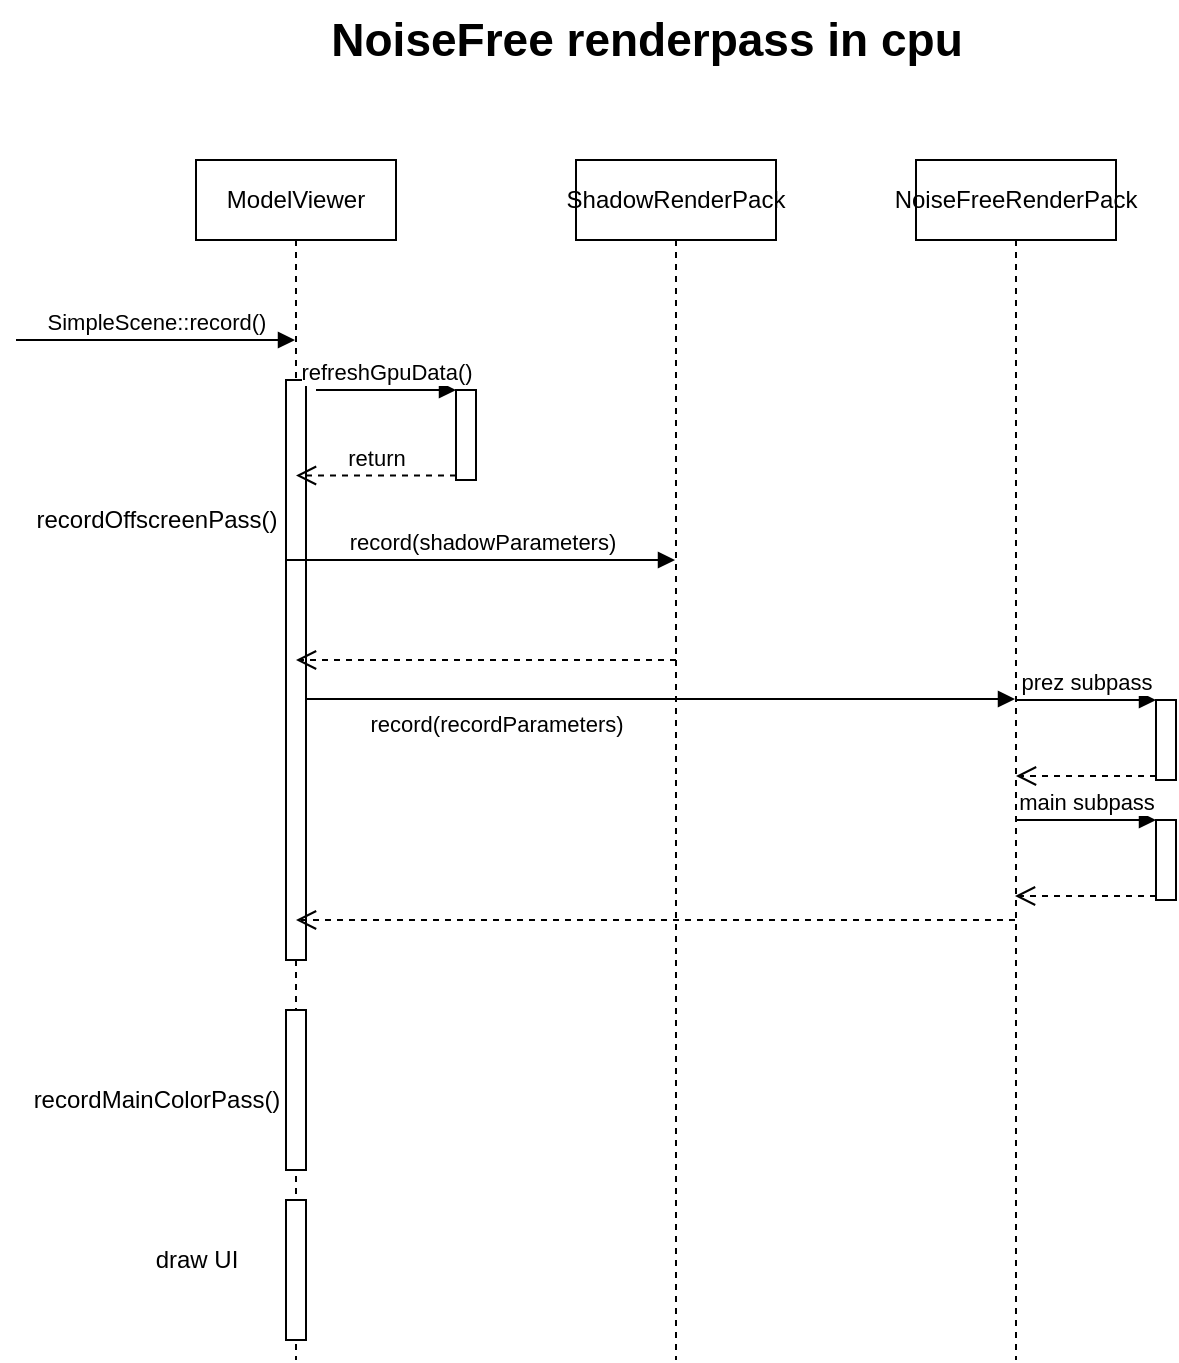 <mxfile version="20.1.3" type="github">
  <diagram id="3_2vXmYikiGq84XksHhd" name="第 1 页">
    <mxGraphModel dx="2048" dy="758" grid="1" gridSize="10" guides="1" tooltips="1" connect="1" arrows="1" fold="1" page="1" pageScale="1" pageWidth="827" pageHeight="1169" math="0" shadow="0">
      <root>
        <mxCell id="0" />
        <mxCell id="1" parent="0" />
        <mxCell id="_3otI1U2jqaktOVGI7ai-1" value="ModelViewer" style="shape=umlLifeline;perimeter=lifelinePerimeter;whiteSpace=wrap;html=1;container=1;collapsible=0;recursiveResize=0;outlineConnect=0;" vertex="1" parent="1">
          <mxGeometry x="90" y="160" width="100" height="600" as="geometry" />
        </mxCell>
        <mxCell id="_3otI1U2jqaktOVGI7ai-5" value="" style="html=1;points=[];perimeter=orthogonalPerimeter;" vertex="1" parent="_3otI1U2jqaktOVGI7ai-1">
          <mxGeometry x="45" y="110" width="10" height="290" as="geometry" />
        </mxCell>
        <mxCell id="_3otI1U2jqaktOVGI7ai-10" value="record(shadowParameters)" style="html=1;verticalAlign=bottom;endArrow=block;rounded=0;" edge="1" parent="_3otI1U2jqaktOVGI7ai-1" target="_3otI1U2jqaktOVGI7ai-2">
          <mxGeometry width="80" relative="1" as="geometry">
            <mxPoint x="45" y="200" as="sourcePoint" />
            <mxPoint x="125" y="200" as="targetPoint" />
          </mxGeometry>
        </mxCell>
        <mxCell id="_3otI1U2jqaktOVGI7ai-11" value="record(recordParameters)" style="html=1;verticalAlign=bottom;endArrow=block;rounded=0;" edge="1" parent="_3otI1U2jqaktOVGI7ai-1" target="_3otI1U2jqaktOVGI7ai-3">
          <mxGeometry x="-0.464" y="-20" width="80" relative="1" as="geometry">
            <mxPoint x="55" y="269.5" as="sourcePoint" />
            <mxPoint x="135" y="269.5" as="targetPoint" />
            <mxPoint y="1" as="offset" />
          </mxGeometry>
        </mxCell>
        <mxCell id="_3otI1U2jqaktOVGI7ai-27" value="" style="html=1;points=[];perimeter=orthogonalPerimeter;" vertex="1" parent="_3otI1U2jqaktOVGI7ai-1">
          <mxGeometry x="45" y="425" width="10" height="80" as="geometry" />
        </mxCell>
        <mxCell id="_3otI1U2jqaktOVGI7ai-29" value="" style="html=1;points=[];perimeter=orthogonalPerimeter;" vertex="1" parent="_3otI1U2jqaktOVGI7ai-1">
          <mxGeometry x="45" y="520" width="10" height="70" as="geometry" />
        </mxCell>
        <mxCell id="_3otI1U2jqaktOVGI7ai-2" value="ShadowRenderPack" style="shape=umlLifeline;perimeter=lifelinePerimeter;whiteSpace=wrap;html=1;container=1;collapsible=0;recursiveResize=0;outlineConnect=0;" vertex="1" parent="1">
          <mxGeometry x="280" y="160" width="100" height="600" as="geometry" />
        </mxCell>
        <mxCell id="_3otI1U2jqaktOVGI7ai-26" value="" style="html=1;verticalAlign=bottom;endArrow=open;dashed=1;endSize=8;rounded=0;" edge="1" parent="_3otI1U2jqaktOVGI7ai-2" source="_3otI1U2jqaktOVGI7ai-3">
          <mxGeometry relative="1" as="geometry">
            <mxPoint x="50.5" y="380" as="sourcePoint" />
            <mxPoint x="-140" y="380" as="targetPoint" />
          </mxGeometry>
        </mxCell>
        <mxCell id="_3otI1U2jqaktOVGI7ai-3" value="NoiseFreeRenderPack" style="shape=umlLifeline;perimeter=lifelinePerimeter;whiteSpace=wrap;html=1;container=1;collapsible=0;recursiveResize=0;outlineConnect=0;" vertex="1" parent="1">
          <mxGeometry x="450" y="160" width="100" height="600" as="geometry" />
        </mxCell>
        <mxCell id="_3otI1U2jqaktOVGI7ai-4" value="SimpleScene::record()" style="html=1;verticalAlign=bottom;endArrow=block;rounded=0;" edge="1" parent="1" target="_3otI1U2jqaktOVGI7ai-1">
          <mxGeometry width="80" relative="1" as="geometry">
            <mxPoint y="250" as="sourcePoint" />
            <mxPoint x="80" y="250" as="targetPoint" />
          </mxGeometry>
        </mxCell>
        <mxCell id="_3otI1U2jqaktOVGI7ai-6" value="recordOffscreenPass()" style="text;html=1;align=center;verticalAlign=middle;resizable=0;points=[];autosize=1;strokeColor=none;fillColor=none;" vertex="1" parent="1">
          <mxGeometry y="325" width="140" height="30" as="geometry" />
        </mxCell>
        <mxCell id="_3otI1U2jqaktOVGI7ai-7" value="" style="html=1;points=[];perimeter=orthogonalPerimeter;" vertex="1" parent="1">
          <mxGeometry x="220" y="275" width="10" height="45" as="geometry" />
        </mxCell>
        <mxCell id="_3otI1U2jqaktOVGI7ai-8" value="refreshGpuData()" style="html=1;verticalAlign=bottom;endArrow=block;entryX=0;entryY=0;rounded=0;" edge="1" target="_3otI1U2jqaktOVGI7ai-7" parent="1">
          <mxGeometry relative="1" as="geometry">
            <mxPoint x="150" y="275" as="sourcePoint" />
          </mxGeometry>
        </mxCell>
        <mxCell id="_3otI1U2jqaktOVGI7ai-9" value="return" style="html=1;verticalAlign=bottom;endArrow=open;dashed=1;endSize=8;exitX=0;exitY=0.95;rounded=0;" edge="1" source="_3otI1U2jqaktOVGI7ai-7" parent="1" target="_3otI1U2jqaktOVGI7ai-1">
          <mxGeometry relative="1" as="geometry">
            <mxPoint x="150" y="351" as="targetPoint" />
          </mxGeometry>
        </mxCell>
        <mxCell id="_3otI1U2jqaktOVGI7ai-12" value="" style="html=1;points=[];perimeter=orthogonalPerimeter;" vertex="1" parent="1">
          <mxGeometry x="570" y="430" width="10" height="40" as="geometry" />
        </mxCell>
        <mxCell id="_3otI1U2jqaktOVGI7ai-13" value="prez subpass" style="html=1;verticalAlign=bottom;endArrow=block;entryX=0;entryY=0;rounded=0;" edge="1" target="_3otI1U2jqaktOVGI7ai-12" parent="1">
          <mxGeometry relative="1" as="geometry">
            <mxPoint x="500" y="430" as="sourcePoint" />
          </mxGeometry>
        </mxCell>
        <mxCell id="_3otI1U2jqaktOVGI7ai-14" value="" style="html=1;verticalAlign=bottom;endArrow=open;dashed=1;endSize=8;exitX=0;exitY=0.95;rounded=0;" edge="1" source="_3otI1U2jqaktOVGI7ai-12" parent="1" target="_3otI1U2jqaktOVGI7ai-3">
          <mxGeometry relative="1" as="geometry">
            <mxPoint x="500" y="506" as="targetPoint" />
          </mxGeometry>
        </mxCell>
        <mxCell id="_3otI1U2jqaktOVGI7ai-19" value="" style="html=1;points=[];perimeter=orthogonalPerimeter;" vertex="1" parent="1">
          <mxGeometry x="570" y="490" width="10" height="40" as="geometry" />
        </mxCell>
        <mxCell id="_3otI1U2jqaktOVGI7ai-20" value="main subpass" style="html=1;verticalAlign=bottom;endArrow=block;entryX=0;entryY=0;rounded=0;" edge="1" parent="1" target="_3otI1U2jqaktOVGI7ai-19">
          <mxGeometry relative="1" as="geometry">
            <mxPoint x="500" y="490" as="sourcePoint" />
          </mxGeometry>
        </mxCell>
        <mxCell id="_3otI1U2jqaktOVGI7ai-21" value="" style="html=1;verticalAlign=bottom;endArrow=open;dashed=1;endSize=8;exitX=0;exitY=0.95;rounded=0;" edge="1" parent="1" source="_3otI1U2jqaktOVGI7ai-19">
          <mxGeometry relative="1" as="geometry">
            <mxPoint x="499.5" y="528" as="targetPoint" />
          </mxGeometry>
        </mxCell>
        <mxCell id="_3otI1U2jqaktOVGI7ai-22" value="" style="html=1;verticalAlign=bottom;endArrow=open;dashed=1;endSize=8;rounded=0;" edge="1" parent="1" target="_3otI1U2jqaktOVGI7ai-1">
          <mxGeometry relative="1" as="geometry">
            <mxPoint x="330" y="410" as="sourcePoint" />
            <mxPoint x="250" y="410" as="targetPoint" />
          </mxGeometry>
        </mxCell>
        <mxCell id="_3otI1U2jqaktOVGI7ai-28" value="recordMainColorPass()" style="text;html=1;align=center;verticalAlign=middle;resizable=0;points=[];autosize=1;strokeColor=none;fillColor=none;" vertex="1" parent="1">
          <mxGeometry x="-5" y="615" width="150" height="30" as="geometry" />
        </mxCell>
        <mxCell id="_3otI1U2jqaktOVGI7ai-30" value="draw UI" style="text;html=1;align=center;verticalAlign=middle;resizable=0;points=[];autosize=1;strokeColor=none;fillColor=none;" vertex="1" parent="1">
          <mxGeometry x="55" y="695" width="70" height="30" as="geometry" />
        </mxCell>
        <mxCell id="_3otI1U2jqaktOVGI7ai-31" value="&lt;font style=&quot;font-size: 23px;&quot;&gt;&lt;b&gt;NoiseFree renderpass in cpu&lt;/b&gt;&lt;/font&gt;" style="text;html=1;align=center;verticalAlign=middle;resizable=0;points=[];autosize=1;strokeColor=none;fillColor=none;" vertex="1" parent="1">
          <mxGeometry x="145" y="80" width="340" height="40" as="geometry" />
        </mxCell>
      </root>
    </mxGraphModel>
  </diagram>
</mxfile>
